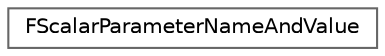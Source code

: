digraph "Graphical Class Hierarchy"
{
 // INTERACTIVE_SVG=YES
 // LATEX_PDF_SIZE
  bgcolor="transparent";
  edge [fontname=Helvetica,fontsize=10,labelfontname=Helvetica,labelfontsize=10];
  node [fontname=Helvetica,fontsize=10,shape=box,height=0.2,width=0.4];
  rankdir="LR";
  Node0 [id="Node000000",label="FScalarParameterNameAndValue",height=0.2,width=0.4,color="grey40", fillcolor="white", style="filled",URL="$dd/d9c/structFScalarParameterNameAndValue.html",tooltip="Structure representing the animated value of a scalar parameter."];
}

